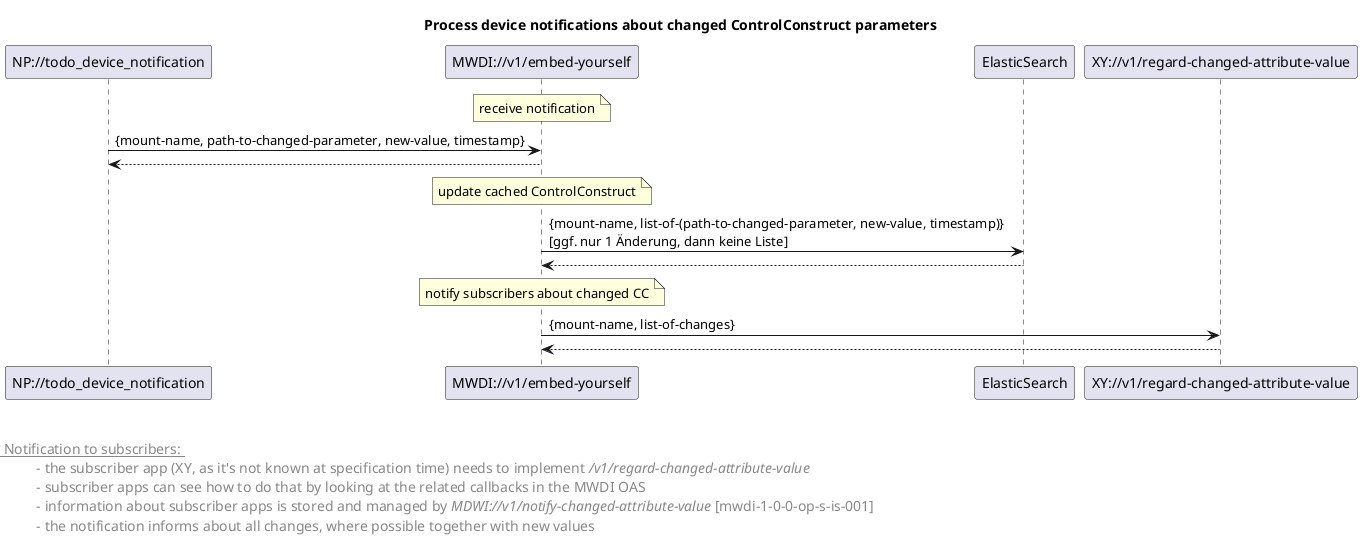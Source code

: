 @startuml
skinparam responseMessageBelowArrow true
skinparam guillemet [ ]
skinparam participant {
  StereotypeFontSize 12  
}
hide stereotype

title Process device notifications about changed ControlConstruct parameters

'participants
participant "NP://todo_device_notification" as npDevChangeNotif <<mwdi-1-0-0-op-c-is-np-1-0-0-001>>
participant "MWDI://v1/embed-yourself" as mwdi <<mwdi-1-0-0-op-s-bm-001>>
participant "ElasticSearch" as es <<mwdi-1-0-0-es-c-es-1-0-0-000>>
participant "XY://v1/regard-changed-attribute-value" as notification <<mwdi-1-0-0-op-c-is-xy-1-0-0-000>>

note over mwdi: receive notification
npDevChangeNotif -> mwdi: {mount-name, path-to-changed-parameter, new-value, timestamp}
mwdi --> npDevChangeNotif

note over mwdi: update cached ControlConstruct
mwdi -> es: {mount-name, list-of-(path-to-changed-parameter, new-value, timestamp)} \n[ggf. nur 1 Änderung, dann keine Liste]
es --> mwdi

note over mwdi: notify subscribers about changed CC
mwdi -> notification: {mount-name, list-of-changes}
notification --> mwdi



left footer 


<u> Notification to subscribers: </u>
\t  - the subscriber app (XY, as it's not known at specification time) needs to implement <i>/v1/regard-changed-attribute-value</i>
\t  - subscriber apps can see how to do that by looking at the related callbacks in the MWDI OAS 
\t  - information about subscriber apps is stored and managed by <i>MDWI://v1/notify-changed-attribute-value</i> [mwdi-1-0-0-op-s-is-001]
\t  - the notification informs about all changes, where possible together with new values

end footer

<style>
footer {
  HorizontalAlignment left
  FontSize 14
}
</style>

@enduml